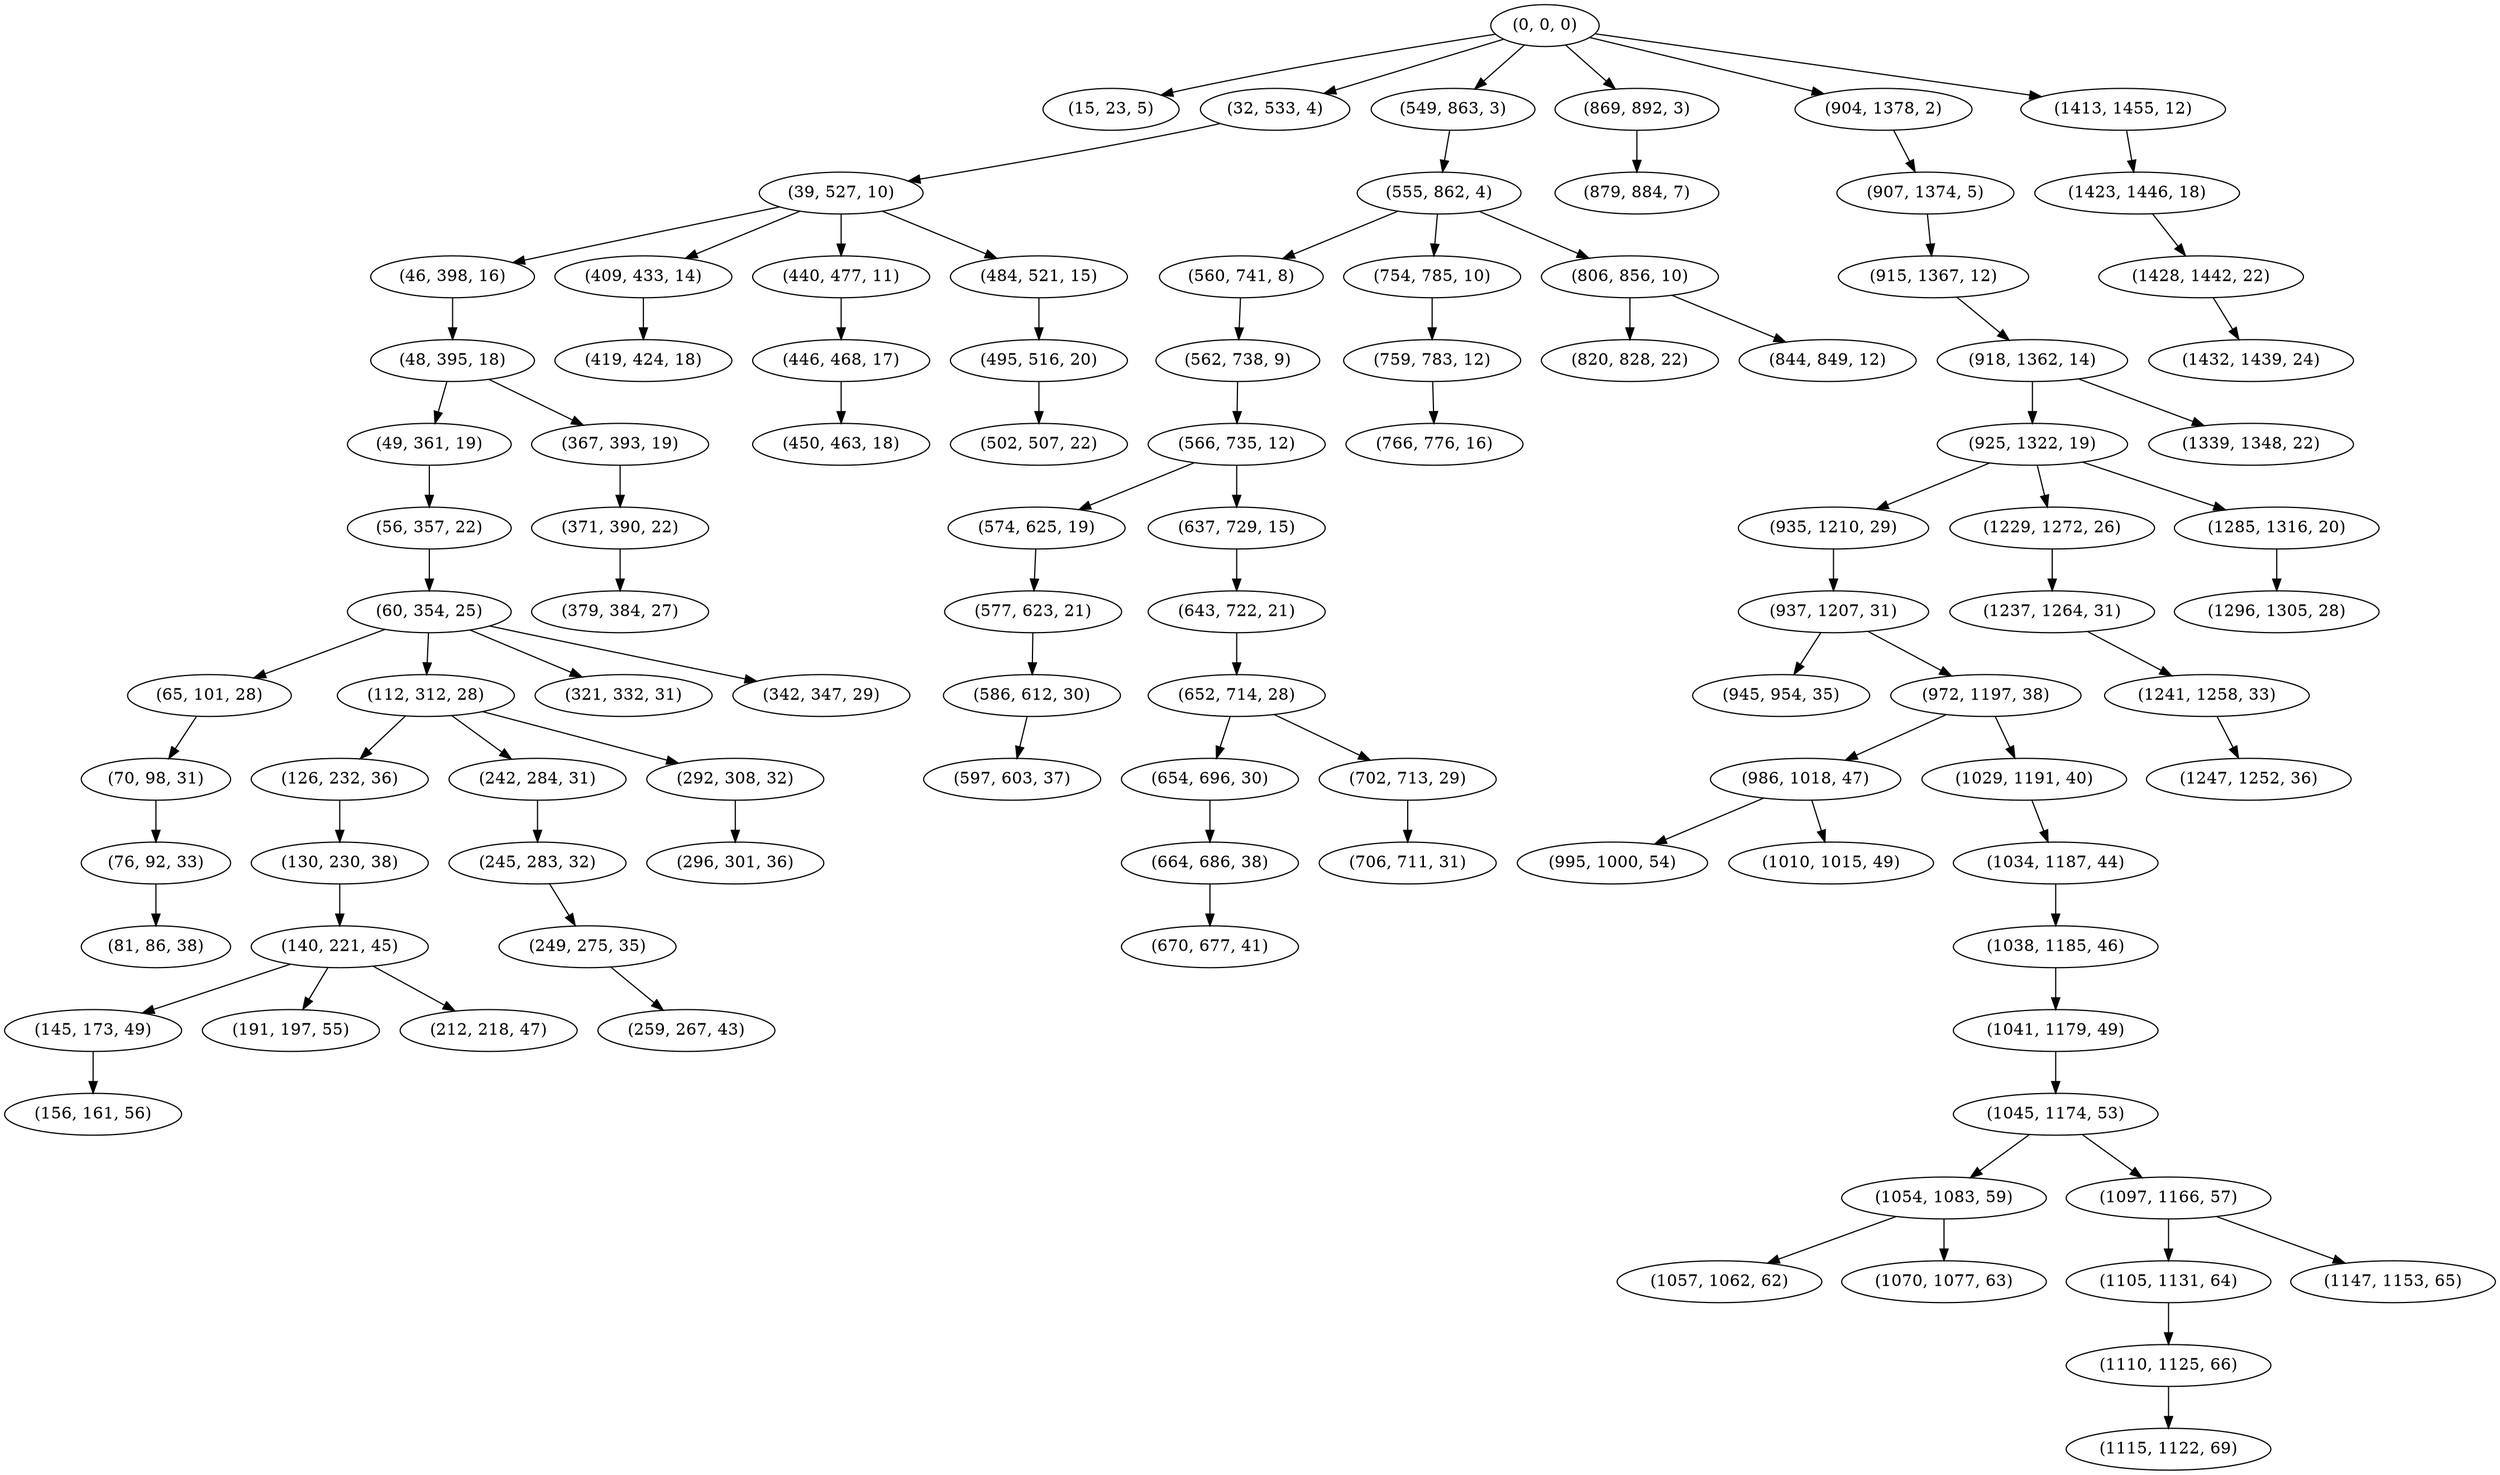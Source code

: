 digraph tree {
    "(0, 0, 0)";
    "(15, 23, 5)";
    "(32, 533, 4)";
    "(39, 527, 10)";
    "(46, 398, 16)";
    "(48, 395, 18)";
    "(49, 361, 19)";
    "(56, 357, 22)";
    "(60, 354, 25)";
    "(65, 101, 28)";
    "(70, 98, 31)";
    "(76, 92, 33)";
    "(81, 86, 38)";
    "(112, 312, 28)";
    "(126, 232, 36)";
    "(130, 230, 38)";
    "(140, 221, 45)";
    "(145, 173, 49)";
    "(156, 161, 56)";
    "(191, 197, 55)";
    "(212, 218, 47)";
    "(242, 284, 31)";
    "(245, 283, 32)";
    "(249, 275, 35)";
    "(259, 267, 43)";
    "(292, 308, 32)";
    "(296, 301, 36)";
    "(321, 332, 31)";
    "(342, 347, 29)";
    "(367, 393, 19)";
    "(371, 390, 22)";
    "(379, 384, 27)";
    "(409, 433, 14)";
    "(419, 424, 18)";
    "(440, 477, 11)";
    "(446, 468, 17)";
    "(450, 463, 18)";
    "(484, 521, 15)";
    "(495, 516, 20)";
    "(502, 507, 22)";
    "(549, 863, 3)";
    "(555, 862, 4)";
    "(560, 741, 8)";
    "(562, 738, 9)";
    "(566, 735, 12)";
    "(574, 625, 19)";
    "(577, 623, 21)";
    "(586, 612, 30)";
    "(597, 603, 37)";
    "(637, 729, 15)";
    "(643, 722, 21)";
    "(652, 714, 28)";
    "(654, 696, 30)";
    "(664, 686, 38)";
    "(670, 677, 41)";
    "(702, 713, 29)";
    "(706, 711, 31)";
    "(754, 785, 10)";
    "(759, 783, 12)";
    "(766, 776, 16)";
    "(806, 856, 10)";
    "(820, 828, 22)";
    "(844, 849, 12)";
    "(869, 892, 3)";
    "(879, 884, 7)";
    "(904, 1378, 2)";
    "(907, 1374, 5)";
    "(915, 1367, 12)";
    "(918, 1362, 14)";
    "(925, 1322, 19)";
    "(935, 1210, 29)";
    "(937, 1207, 31)";
    "(945, 954, 35)";
    "(972, 1197, 38)";
    "(986, 1018, 47)";
    "(995, 1000, 54)";
    "(1010, 1015, 49)";
    "(1029, 1191, 40)";
    "(1034, 1187, 44)";
    "(1038, 1185, 46)";
    "(1041, 1179, 49)";
    "(1045, 1174, 53)";
    "(1054, 1083, 59)";
    "(1057, 1062, 62)";
    "(1070, 1077, 63)";
    "(1097, 1166, 57)";
    "(1105, 1131, 64)";
    "(1110, 1125, 66)";
    "(1115, 1122, 69)";
    "(1147, 1153, 65)";
    "(1229, 1272, 26)";
    "(1237, 1264, 31)";
    "(1241, 1258, 33)";
    "(1247, 1252, 36)";
    "(1285, 1316, 20)";
    "(1296, 1305, 28)";
    "(1339, 1348, 22)";
    "(1413, 1455, 12)";
    "(1423, 1446, 18)";
    "(1428, 1442, 22)";
    "(1432, 1439, 24)";
    "(0, 0, 0)" -> "(15, 23, 5)";
    "(0, 0, 0)" -> "(32, 533, 4)";
    "(0, 0, 0)" -> "(549, 863, 3)";
    "(0, 0, 0)" -> "(869, 892, 3)";
    "(0, 0, 0)" -> "(904, 1378, 2)";
    "(0, 0, 0)" -> "(1413, 1455, 12)";
    "(32, 533, 4)" -> "(39, 527, 10)";
    "(39, 527, 10)" -> "(46, 398, 16)";
    "(39, 527, 10)" -> "(409, 433, 14)";
    "(39, 527, 10)" -> "(440, 477, 11)";
    "(39, 527, 10)" -> "(484, 521, 15)";
    "(46, 398, 16)" -> "(48, 395, 18)";
    "(48, 395, 18)" -> "(49, 361, 19)";
    "(48, 395, 18)" -> "(367, 393, 19)";
    "(49, 361, 19)" -> "(56, 357, 22)";
    "(56, 357, 22)" -> "(60, 354, 25)";
    "(60, 354, 25)" -> "(65, 101, 28)";
    "(60, 354, 25)" -> "(112, 312, 28)";
    "(60, 354, 25)" -> "(321, 332, 31)";
    "(60, 354, 25)" -> "(342, 347, 29)";
    "(65, 101, 28)" -> "(70, 98, 31)";
    "(70, 98, 31)" -> "(76, 92, 33)";
    "(76, 92, 33)" -> "(81, 86, 38)";
    "(112, 312, 28)" -> "(126, 232, 36)";
    "(112, 312, 28)" -> "(242, 284, 31)";
    "(112, 312, 28)" -> "(292, 308, 32)";
    "(126, 232, 36)" -> "(130, 230, 38)";
    "(130, 230, 38)" -> "(140, 221, 45)";
    "(140, 221, 45)" -> "(145, 173, 49)";
    "(140, 221, 45)" -> "(191, 197, 55)";
    "(140, 221, 45)" -> "(212, 218, 47)";
    "(145, 173, 49)" -> "(156, 161, 56)";
    "(242, 284, 31)" -> "(245, 283, 32)";
    "(245, 283, 32)" -> "(249, 275, 35)";
    "(249, 275, 35)" -> "(259, 267, 43)";
    "(292, 308, 32)" -> "(296, 301, 36)";
    "(367, 393, 19)" -> "(371, 390, 22)";
    "(371, 390, 22)" -> "(379, 384, 27)";
    "(409, 433, 14)" -> "(419, 424, 18)";
    "(440, 477, 11)" -> "(446, 468, 17)";
    "(446, 468, 17)" -> "(450, 463, 18)";
    "(484, 521, 15)" -> "(495, 516, 20)";
    "(495, 516, 20)" -> "(502, 507, 22)";
    "(549, 863, 3)" -> "(555, 862, 4)";
    "(555, 862, 4)" -> "(560, 741, 8)";
    "(555, 862, 4)" -> "(754, 785, 10)";
    "(555, 862, 4)" -> "(806, 856, 10)";
    "(560, 741, 8)" -> "(562, 738, 9)";
    "(562, 738, 9)" -> "(566, 735, 12)";
    "(566, 735, 12)" -> "(574, 625, 19)";
    "(566, 735, 12)" -> "(637, 729, 15)";
    "(574, 625, 19)" -> "(577, 623, 21)";
    "(577, 623, 21)" -> "(586, 612, 30)";
    "(586, 612, 30)" -> "(597, 603, 37)";
    "(637, 729, 15)" -> "(643, 722, 21)";
    "(643, 722, 21)" -> "(652, 714, 28)";
    "(652, 714, 28)" -> "(654, 696, 30)";
    "(652, 714, 28)" -> "(702, 713, 29)";
    "(654, 696, 30)" -> "(664, 686, 38)";
    "(664, 686, 38)" -> "(670, 677, 41)";
    "(702, 713, 29)" -> "(706, 711, 31)";
    "(754, 785, 10)" -> "(759, 783, 12)";
    "(759, 783, 12)" -> "(766, 776, 16)";
    "(806, 856, 10)" -> "(820, 828, 22)";
    "(806, 856, 10)" -> "(844, 849, 12)";
    "(869, 892, 3)" -> "(879, 884, 7)";
    "(904, 1378, 2)" -> "(907, 1374, 5)";
    "(907, 1374, 5)" -> "(915, 1367, 12)";
    "(915, 1367, 12)" -> "(918, 1362, 14)";
    "(918, 1362, 14)" -> "(925, 1322, 19)";
    "(918, 1362, 14)" -> "(1339, 1348, 22)";
    "(925, 1322, 19)" -> "(935, 1210, 29)";
    "(925, 1322, 19)" -> "(1229, 1272, 26)";
    "(925, 1322, 19)" -> "(1285, 1316, 20)";
    "(935, 1210, 29)" -> "(937, 1207, 31)";
    "(937, 1207, 31)" -> "(945, 954, 35)";
    "(937, 1207, 31)" -> "(972, 1197, 38)";
    "(972, 1197, 38)" -> "(986, 1018, 47)";
    "(972, 1197, 38)" -> "(1029, 1191, 40)";
    "(986, 1018, 47)" -> "(995, 1000, 54)";
    "(986, 1018, 47)" -> "(1010, 1015, 49)";
    "(1029, 1191, 40)" -> "(1034, 1187, 44)";
    "(1034, 1187, 44)" -> "(1038, 1185, 46)";
    "(1038, 1185, 46)" -> "(1041, 1179, 49)";
    "(1041, 1179, 49)" -> "(1045, 1174, 53)";
    "(1045, 1174, 53)" -> "(1054, 1083, 59)";
    "(1045, 1174, 53)" -> "(1097, 1166, 57)";
    "(1054, 1083, 59)" -> "(1057, 1062, 62)";
    "(1054, 1083, 59)" -> "(1070, 1077, 63)";
    "(1097, 1166, 57)" -> "(1105, 1131, 64)";
    "(1097, 1166, 57)" -> "(1147, 1153, 65)";
    "(1105, 1131, 64)" -> "(1110, 1125, 66)";
    "(1110, 1125, 66)" -> "(1115, 1122, 69)";
    "(1229, 1272, 26)" -> "(1237, 1264, 31)";
    "(1237, 1264, 31)" -> "(1241, 1258, 33)";
    "(1241, 1258, 33)" -> "(1247, 1252, 36)";
    "(1285, 1316, 20)" -> "(1296, 1305, 28)";
    "(1413, 1455, 12)" -> "(1423, 1446, 18)";
    "(1423, 1446, 18)" -> "(1428, 1442, 22)";
    "(1428, 1442, 22)" -> "(1432, 1439, 24)";
}

